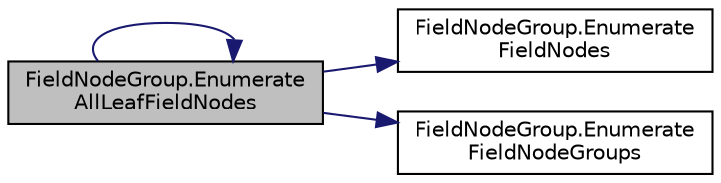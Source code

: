 digraph "FieldNodeGroup.EnumerateAllLeafFieldNodes"
{
  edge [fontname="Helvetica",fontsize="10",labelfontname="Helvetica",labelfontsize="10"];
  node [fontname="Helvetica",fontsize="10",shape=record];
  rankdir="LR";
  Node12 [label="FieldNodeGroup.Enumerate\lAllLeafFieldNodes",height=0.2,width=0.4,color="black", fillcolor="grey75", style="filled", fontcolor="black"];
  Node12 -> Node13 [color="midnightblue",fontsize="10",style="solid"];
  Node13 [label="FieldNodeGroup.Enumerate\lFieldNodes",height=0.2,width=0.4,color="black", fillcolor="white", style="filled",URL="$class_field_node_group.html#a6ac9b5738d3f1931c01f2bd5bc4be5b5",tooltip="Enumerates through all direct child FieldNodes. "];
  Node12 -> Node14 [color="midnightblue",fontsize="10",style="solid"];
  Node14 [label="FieldNodeGroup.Enumerate\lFieldNodeGroups",height=0.2,width=0.4,color="black", fillcolor="white", style="filled",URL="$class_field_node_group.html#a63bf1917f33f192088828c1c13991e63",tooltip="Enumerates through all direct child FieldNodeGroups. "];
  Node12 -> Node12 [color="midnightblue",fontsize="10",style="solid"];
}
